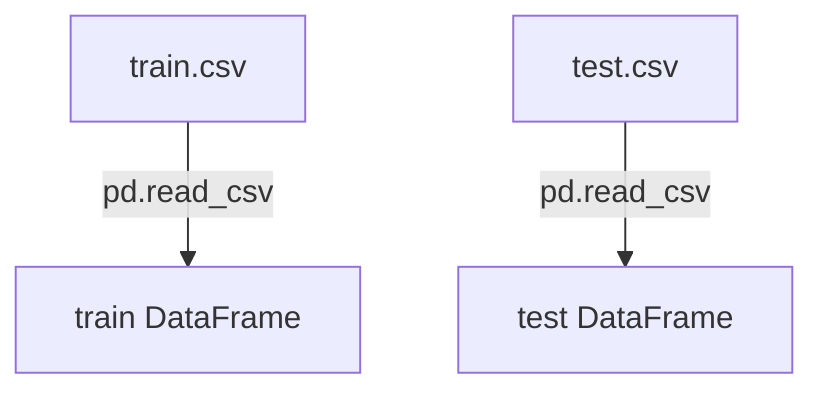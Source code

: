 flowchart TD
    A["train.csv"]:::dataSource -->|pd.read_csv| B["train DataFrame"]:::dataVariable
    C["test.csv"]:::dataSource -->|pd.read_csv| D["test DataFrame"]:::dataVariable
